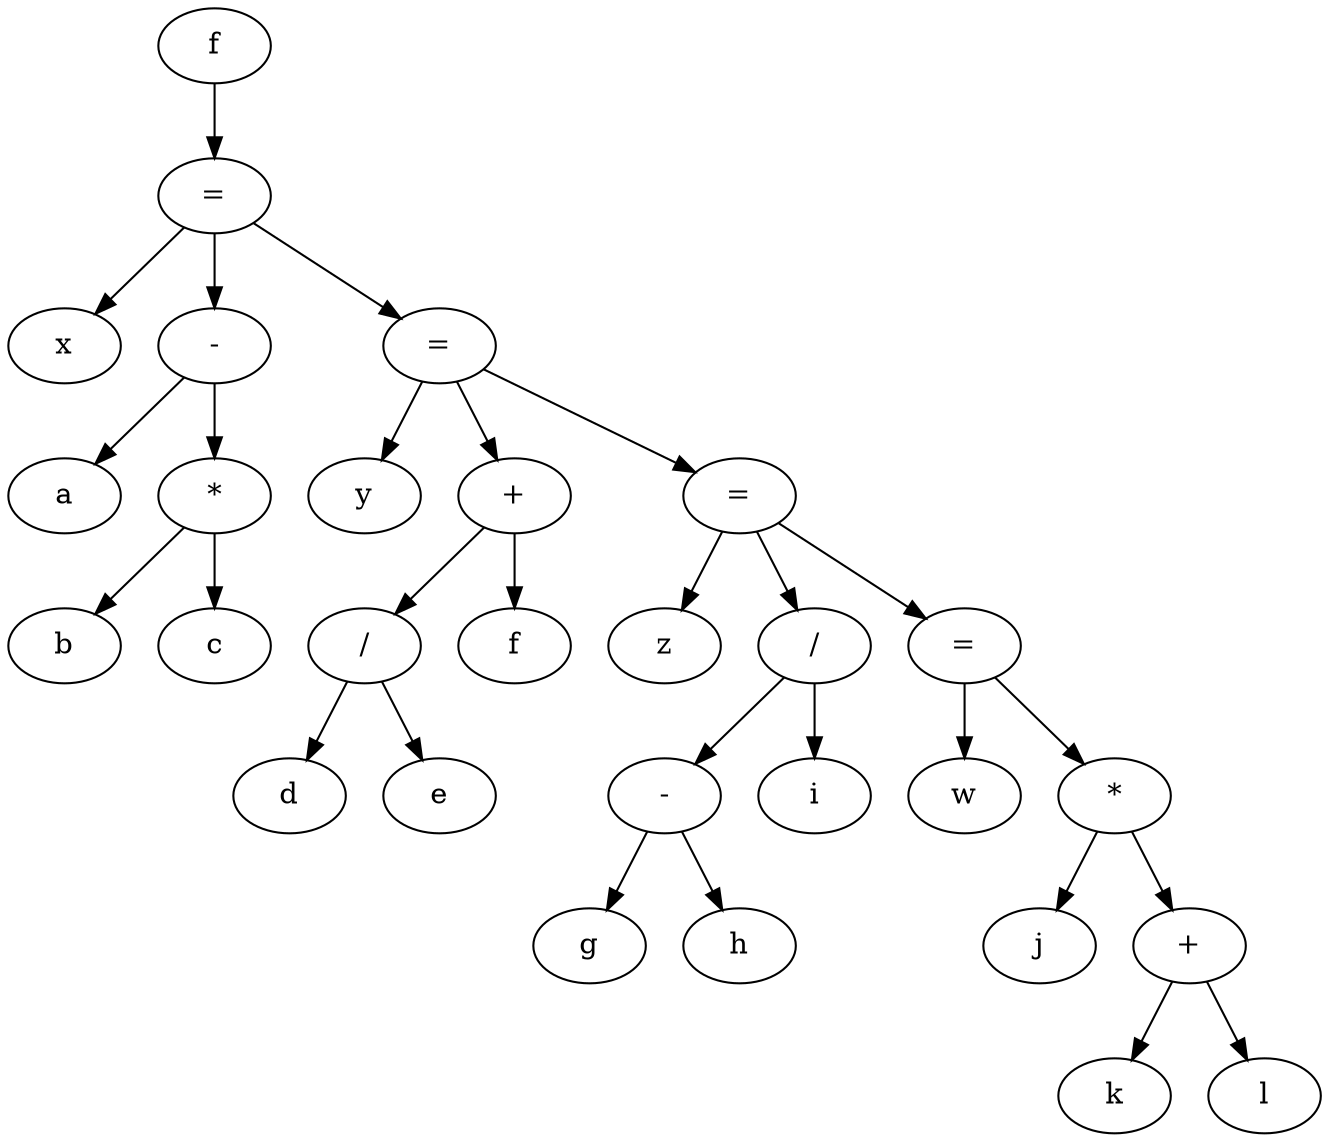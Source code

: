 # Executado assim: ./output2dot.sh 
# https://graphviz.org/doc/info/lang.html
digraph {
  x562ac1626370 -> x562ac1626a10
  x562ac1626a10 -> x562ac1626a60
  x562ac1626a60 [label="x"]
  x562ac1626a10 -> x562ac16269a0
  x562ac16269a0 -> x562ac1626820
  x562ac1626820 [label="a"]
  x562ac16269a0 -> x562ac1626930
  x562ac1626930 -> x562ac1626890
  x562ac1626890 [label="b"]
  x562ac1626930 -> x562ac1626900
  x562ac1626900 [label="c"]
  x562ac1626930 [label="*"]
  x562ac16269a0 [label="-"]
  x562ac1626a10 -> x562ac1626d20
  x562ac1626d20 -> x562ac1626d70
  x562ac1626d70 [label="y"]
  x562ac1626d20 -> x562ac1626cb0
  x562ac1626cb0 -> x562ac1626bd0
  x562ac1626bd0 -> x562ac1626b30
  x562ac1626b30 [label="d"]
  x562ac1626bd0 -> x562ac1626ba0
  x562ac1626ba0 [label="e"]
  x562ac1626bd0 [label="/"]
  x562ac1626cb0 -> x562ac1626c80
  x562ac1626c80 [label="f"]
  x562ac1626cb0 [label="+"]
  x562ac1626d20 -> x562ac1627030
  x562ac1627030 -> x562ac1627080
  x562ac1627080 [label="z"]
  x562ac1627030 -> x562ac1626fc0
  x562ac1626fc0 -> x562ac1626ee0
  x562ac1626ee0 -> x562ac1626e40
  x562ac1626e40 [label="g"]
  x562ac1626ee0 -> x562ac1626eb0
  x562ac1626eb0 [label="h"]
  x562ac1626ee0 [label="-"]
  x562ac1626fc0 -> x562ac1626f90
  x562ac1626f90 [label="i"]
  x562ac1626fc0 [label="/"]
  x562ac1627030 -> x562ac1627340
  x562ac1627340 -> x562ac1627390
  x562ac1627390 [label="w"]
  x562ac1627340 -> x562ac16272d0
  x562ac16272d0 -> x562ac1627150
  x562ac1627150 [label="j"]
  x562ac16272d0 -> x562ac1627260
  x562ac1627260 -> x562ac16271c0
  x562ac16271c0 [label="k"]
  x562ac1627260 -> x562ac1627230
  x562ac1627230 [label="l"]
  x562ac1627260 [label="+"]
  x562ac16272d0 [label="*"]
  x562ac1627340 [label="="]
  x562ac1627030 [label="="]
  x562ac1626d20 [label="="]
  x562ac1626a10 [label="="]
  x562ac1626370 [label="f"]
}
